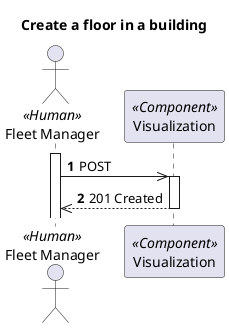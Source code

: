 @startuml
'https://plantuml.com/sequence-diagram

autonumber
skinparam packageStyle rect

title Create a floor in a building

actor "Fleet Manager" as FM <<Human>>
participant "Visualization" as MD <<Component>>

activate FM
FM->> MD : POST

activate MD
FM<<--MD : 201 Created

deactivate MD


@enduml
